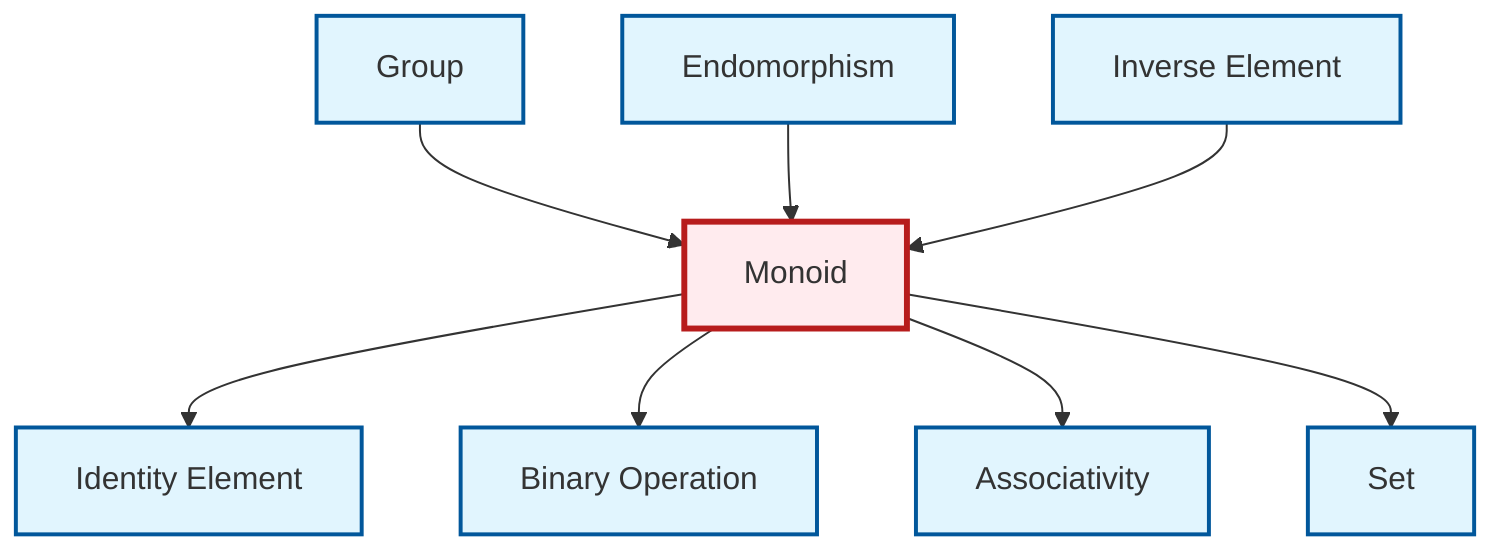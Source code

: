 graph TD
    classDef definition fill:#e1f5fe,stroke:#01579b,stroke-width:2px
    classDef theorem fill:#f3e5f5,stroke:#4a148c,stroke-width:2px
    classDef axiom fill:#fff3e0,stroke:#e65100,stroke-width:2px
    classDef example fill:#e8f5e9,stroke:#1b5e20,stroke-width:2px
    classDef current fill:#ffebee,stroke:#b71c1c,stroke-width:3px
    def-binary-operation["Binary Operation"]:::definition
    def-group["Group"]:::definition
    def-monoid["Monoid"]:::definition
    def-set["Set"]:::definition
    def-inverse-element["Inverse Element"]:::definition
    def-identity-element["Identity Element"]:::definition
    def-endomorphism["Endomorphism"]:::definition
    def-associativity["Associativity"]:::definition
    def-group --> def-monoid
    def-monoid --> def-identity-element
    def-monoid --> def-binary-operation
    def-endomorphism --> def-monoid
    def-monoid --> def-associativity
    def-monoid --> def-set
    def-inverse-element --> def-monoid
    class def-monoid current